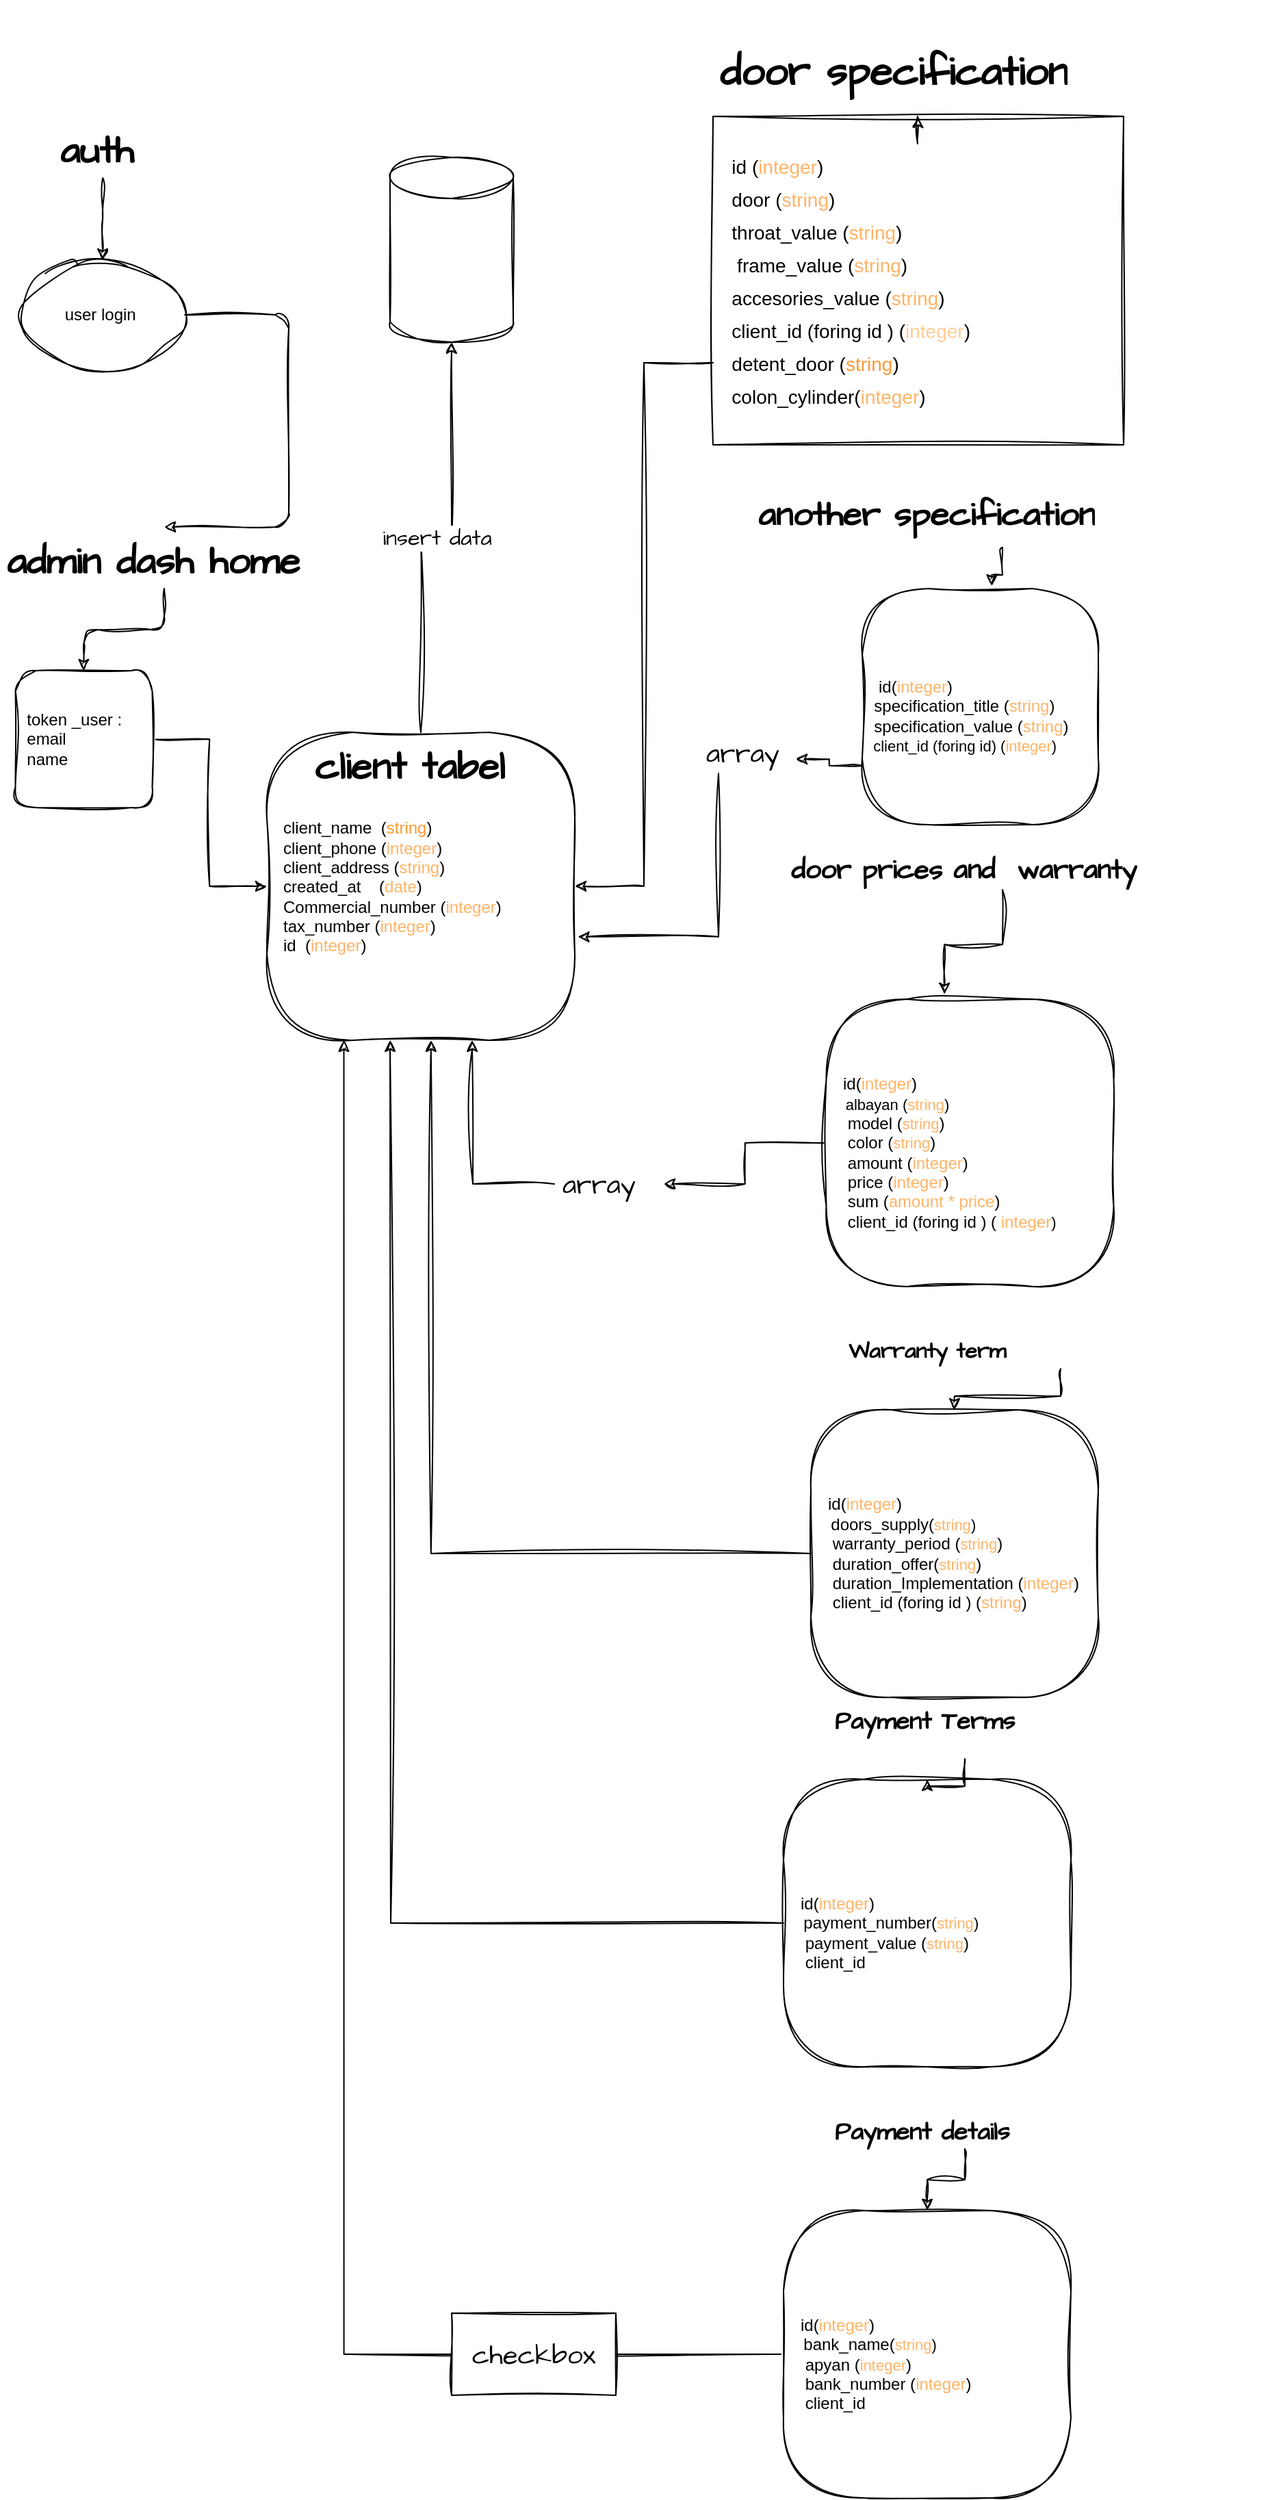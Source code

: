 <mxfile version="21.6.8" type="github">
  <diagram name="Page-1" id="sFfoceqI1ywxdXFWm-_H">
    <mxGraphModel dx="3960" dy="3380" grid="1" gridSize="15" guides="1" tooltips="1" connect="1" arrows="1" fold="1" page="1" pageScale="1" pageWidth="1700" pageHeight="1100" background="none" math="0" shadow="0">
      <root>
        <mxCell id="0" />
        <mxCell id="1" parent="0" />
        <mxCell id="EUZWt35lkv1LD6IBplJi-7" style="edgeStyle=orthogonalEdgeStyle;rounded=1;orthogonalLoop=1;jettySize=auto;html=1;labelBackgroundColor=none;fontColor=default;sketch=1;curveFitting=1;jiggle=2;entryX=0.5;entryY=0;entryDx=0;entryDy=0;" parent="1" source="EUZWt35lkv1LD6IBplJi-15" target="EUZWt35lkv1LD6IBplJi-12" edge="1">
          <mxGeometry relative="1" as="geometry">
            <mxPoint x="325" y="-640" as="targetPoint" />
          </mxGeometry>
        </mxCell>
        <mxCell id="EUZWt35lkv1LD6IBplJi-2" value="user login&amp;nbsp;" style="ellipse;whiteSpace=wrap;html=1;labelBackgroundColor=none;rounded=1;sketch=1;curveFitting=1;jiggle=2;" parent="1" vertex="1">
          <mxGeometry x="120" y="-810" width="120" height="80" as="geometry" />
        </mxCell>
        <mxCell id="EUZWt35lkv1LD6IBplJi-9" value="" style="edgeStyle=orthogonalEdgeStyle;rounded=1;orthogonalLoop=1;jettySize=auto;html=1;labelBackgroundColor=none;fontColor=default;sketch=1;curveFitting=1;jiggle=2;entryX=0.5;entryY=0;entryDx=0;entryDy=0;" parent="1" source="EUZWt35lkv1LD6IBplJi-2" target="EUZWt35lkv1LD6IBplJi-15" edge="1">
          <mxGeometry relative="1" as="geometry">
            <mxPoint x="315" y="-710" as="targetPoint" />
            <mxPoint x="325" y="-740" as="sourcePoint" />
            <Array as="points">
              <mxPoint x="316" y="-770" />
              <mxPoint x="316" y="-615" />
            </Array>
          </mxGeometry>
        </mxCell>
        <mxCell id="ghbjzDnoIVB0wGIXrf6Z-35" style="edgeStyle=orthogonalEdgeStyle;rounded=0;sketch=1;hachureGap=4;jiggle=2;curveFitting=1;orthogonalLoop=1;jettySize=auto;html=1;fontFamily=Architects Daughter;fontSource=https%3A%2F%2Ffonts.googleapis.com%2Fcss%3Ffamily%3DArchitects%2BDaughter;fontSize=16;" edge="1" parent="1" source="EUZWt35lkv1LD6IBplJi-12" target="EUZWt35lkv1LD6IBplJi-18">
          <mxGeometry relative="1" as="geometry" />
        </mxCell>
        <mxCell id="EUZWt35lkv1LD6IBplJi-12" value="&amp;nbsp; token _user :&lt;br&gt;&amp;nbsp; email&amp;nbsp;&amp;nbsp;&lt;br&gt;&amp;nbsp; name&amp;nbsp;" style="whiteSpace=wrap;html=1;aspect=fixed;rounded=1;glass=0;align=left;labelBackgroundColor=none;sketch=1;curveFitting=1;jiggle=2;" parent="1" vertex="1">
          <mxGeometry x="116.25" y="-510" width="100" height="100" as="geometry" />
        </mxCell>
        <mxCell id="EUZWt35lkv1LD6IBplJi-15" value="&lt;h1 style=&quot;border-color: var(--border-color); font-size: 28px;&quot;&gt;&lt;font style=&quot;border-color: var(--border-color);&quot;&gt;admin dash home&amp;nbsp;&lt;/font&gt;&lt;/h1&gt;&lt;h1 style=&quot;font-size: 28px;&quot;&gt;&lt;div style=&quot;border-color: var(--border-color);&quot;&gt;&lt;br style=&quot;border-color: var(--border-color); font-weight: 400;&quot;&gt;&lt;/div&gt;&lt;/h1&gt;&lt;p&gt;&lt;br&gt;&lt;/p&gt;" style="text;html=1;strokeColor=none;fillColor=none;spacing=5;spacingTop=-20;whiteSpace=wrap;overflow=hidden;rounded=0;fontSize=20;fontFamily=Architects Daughter;" parent="1" vertex="1">
          <mxGeometry x="105" y="-615" width="240" height="45" as="geometry" />
        </mxCell>
        <mxCell id="ghbjzDnoIVB0wGIXrf6Z-58" value="insert data" style="edgeStyle=orthogonalEdgeStyle;rounded=0;sketch=1;hachureGap=4;jiggle=2;curveFitting=1;orthogonalLoop=1;jettySize=auto;html=1;fontFamily=Architects Daughter;fontSource=https%3A%2F%2Ffonts.googleapis.com%2Fcss%3Ffamily%3DArchitects%2BDaughter;fontSize=16;" edge="1" parent="1" source="EUZWt35lkv1LD6IBplJi-18" target="ghbjzDnoIVB0wGIXrf6Z-56">
          <mxGeometry relative="1" as="geometry" />
        </mxCell>
        <mxCell id="EUZWt35lkv1LD6IBplJi-18" value="&amp;nbsp; &amp;nbsp;client_name&amp;nbsp; (&lt;font color=&quot;#ff9933&quot;&gt;string&lt;/font&gt;)&lt;br&gt;&amp;nbsp; &amp;nbsp;client_phone (&lt;font color=&quot;#ffb366&quot;&gt;integer&lt;/font&gt;)&lt;br&gt;&amp;nbsp; &amp;nbsp;client_address (&lt;font color=&quot;#ffb366&quot;&gt;string&lt;/font&gt;)&lt;br&gt;&amp;nbsp; &amp;nbsp;created_at&amp;nbsp; &amp;nbsp; (&lt;font color=&quot;#ffb366&quot;&gt;date&lt;/font&gt;)&amp;nbsp; &amp;nbsp; &amp;nbsp; &amp;nbsp; &amp;nbsp; &amp;nbsp; &amp;nbsp; &amp;nbsp; &amp;nbsp; &amp;nbsp; &amp;nbsp; &amp;nbsp; &amp;nbsp; &amp;nbsp; &amp;nbsp; &amp;nbsp; &amp;nbsp; &amp;nbsp; &amp;nbsp;Commercial_number (&lt;font color=&quot;#ffb366&quot;&gt;integer&lt;/font&gt;)&lt;br&gt;&amp;nbsp; &amp;nbsp;tax_number (&lt;font color=&quot;#ffb366&quot;&gt;integer&lt;/font&gt;)&lt;br&gt;&amp;nbsp; &amp;nbsp;id&amp;nbsp; (&lt;font color=&quot;#ffb366&quot;&gt;integer&lt;/font&gt;)" style="aspect=fixed;rounded=1;glass=0;align=left;labelBackgroundColor=none;sketch=1;curveFitting=1;jiggle=2;labelBorderColor=none;whiteSpace=wrap;html=1;fontStyle=0;horizontal=1;verticalAlign=middle;fontFamily=Helvetica;arcSize=28;" parent="1" vertex="1">
          <mxGeometry x="300" y="-465" width="225" height="225" as="geometry" />
        </mxCell>
        <mxCell id="EUZWt35lkv1LD6IBplJi-19" value="&lt;h1 style=&quot;font-size: 28px;&quot;&gt;client tabel&lt;/h1&gt;&lt;div&gt;&lt;br&gt;&lt;/div&gt;" style="text;html=1;strokeColor=none;fillColor=none;spacing=5;spacingTop=-20;whiteSpace=wrap;overflow=hidden;rounded=0;fontSize=20;fontFamily=Architects Daughter;" parent="1" vertex="1">
          <mxGeometry x="330" y="-465" width="150" height="45" as="geometry" />
        </mxCell>
        <mxCell id="ghbjzDnoIVB0wGIXrf6Z-7" style="edgeStyle=orthogonalEdgeStyle;rounded=0;sketch=1;hachureGap=4;jiggle=2;curveFitting=1;orthogonalLoop=1;jettySize=auto;html=1;entryX=0.5;entryY=0;entryDx=0;entryDy=0;fontFamily=Architects Daughter;fontSource=https%3A%2F%2Ffonts.googleapis.com%2Fcss%3Ffamily%3DArchitects%2BDaughter;fontSize=16;" edge="1" parent="1" source="ghbjzDnoIVB0wGIXrf6Z-6" target="EUZWt35lkv1LD6IBplJi-2">
          <mxGeometry relative="1" as="geometry" />
        </mxCell>
        <mxCell id="ghbjzDnoIVB0wGIXrf6Z-6" value="&lt;h1 style=&quot;font-size: 28px;&quot;&gt;&lt;font style=&quot;font-size: 28px;&quot;&gt;auth&amp;nbsp;&lt;/font&gt;&lt;/h1&gt;&lt;div style=&quot;font-size: 28px;&quot;&gt;&lt;br&gt;&lt;/div&gt;&lt;p&gt;&lt;br&gt;&lt;/p&gt;" style="text;html=1;strokeColor=none;fillColor=none;spacing=5;spacingTop=-20;whiteSpace=wrap;overflow=hidden;rounded=0;fontSize=20;fontFamily=Architects Daughter;" vertex="1" parent="1">
          <mxGeometry x="143.75" y="-915" width="72.5" height="45" as="geometry" />
        </mxCell>
        <mxCell id="ghbjzDnoIVB0wGIXrf6Z-15" style="edgeStyle=orthogonalEdgeStyle;rounded=0;sketch=1;hachureGap=4;jiggle=2;curveFitting=1;orthogonalLoop=1;jettySize=auto;html=1;exitX=0;exitY=0.75;exitDx=0;exitDy=0;entryX=1;entryY=0.5;entryDx=0;entryDy=0;fontFamily=Architects Daughter;fontSource=https%3A%2F%2Ffonts.googleapis.com%2Fcss%3Ffamily%3DArchitects%2BDaughter;fontSize=16;" edge="1" parent="1" source="ghbjzDnoIVB0wGIXrf6Z-9" target="EUZWt35lkv1LD6IBplJi-18">
          <mxGeometry relative="1" as="geometry" />
        </mxCell>
        <mxCell id="ghbjzDnoIVB0wGIXrf6Z-9" value="&lt;font face=&quot;Helvetica&quot; style=&quot;font-size: 14px;&quot;&gt;&lt;font style=&quot;font-size: 14px;&quot;&gt;&amp;nbsp; &lt;br&gt;&amp;nbsp; &amp;nbsp;id (&lt;font style=&quot;font-size: 14px;&quot; color=&quot;#ffb366&quot;&gt;integer&lt;/font&gt;)&lt;br&gt;&amp;nbsp; &amp;nbsp;door (&lt;font style=&quot;font-size: 14px;&quot; color=&quot;#ffb366&quot;&gt;string&lt;/font&gt;)&amp;nbsp;&lt;br&gt;&amp;nbsp; &amp;nbsp;throat_value (&lt;font style=&quot;font-size: 14px;&quot; color=&quot;#ffb366&quot;&gt;string&lt;/font&gt;)&lt;br&gt;&amp;nbsp; &amp;nbsp; frame_value (&lt;span style=&quot;color: rgb(255, 179, 102);&quot;&gt;string&lt;/span&gt;)&lt;br&gt;&amp;nbsp; &amp;nbsp;accesories_value (&lt;span style=&quot;color: rgb(255, 179, 102);&quot;&gt;string&lt;/span&gt;&lt;/font&gt;&lt;font style=&quot;font-size: 14px;&quot;&gt;)&lt;br&gt;&amp;nbsp; &amp;nbsp;client_id (foring id ) (&lt;font style=&quot;font-size: 14px;&quot; color=&quot;#ffcc99&quot;&gt;integer&lt;/font&gt;)&amp;nbsp;&lt;br&gt;&lt;/font&gt;&amp;nbsp; &amp;nbsp;detent_door (&lt;font style=&quot;border-color: var(--border-color); font-size: 14px;&quot; color=&quot;#ff9933&quot;&gt;string&lt;/font&gt;)&lt;br style=&quot;border-color: var(--border-color);&quot;&gt;&amp;nbsp; &amp;nbsp;colon_cylinder(&lt;font style=&quot;border-color: var(--border-color); font-size: 14px;&quot; color=&quot;#ffb366&quot;&gt;integer&lt;/font&gt;)&lt;br&gt;&lt;/font&gt;&lt;span style=&quot;background-color: initial; font-size: 19px;&quot;&gt;&amp;nbsp;&amp;nbsp;&lt;br&gt;&lt;/span&gt;" style="rounded=0;whiteSpace=wrap;html=1;sketch=1;hachureGap=4;jiggle=2;curveFitting=1;fontFamily=Architects Daughter;fontSource=https%3A%2F%2Ffonts.googleapis.com%2Fcss%3Ffamily%3DArchitects%2BDaughter;fontSize=20;align=left;" vertex="1" parent="1">
          <mxGeometry x="626" y="-915" width="300" height="240" as="geometry" />
        </mxCell>
        <mxCell id="ghbjzDnoIVB0wGIXrf6Z-12" style="edgeStyle=orthogonalEdgeStyle;rounded=0;sketch=1;hachureGap=4;jiggle=2;curveFitting=1;orthogonalLoop=1;jettySize=auto;html=1;entryX=0.5;entryY=0;entryDx=0;entryDy=0;fontFamily=Architects Daughter;fontSource=https%3A%2F%2Ffonts.googleapis.com%2Fcss%3Ffamily%3DArchitects%2BDaughter;fontSize=16;" edge="1" parent="1" source="ghbjzDnoIVB0wGIXrf6Z-11" target="ghbjzDnoIVB0wGIXrf6Z-9">
          <mxGeometry relative="1" as="geometry" />
        </mxCell>
        <mxCell id="ghbjzDnoIVB0wGIXrf6Z-11" value="&lt;h1 style=&quot;border-color: var(--border-color);&quot;&gt;&lt;font style=&quot;font-size: 30px;&quot;&gt;door specification&lt;/font&gt;&lt;br&gt;&lt;/h1&gt;" style="text;html=1;strokeColor=none;fillColor=none;spacing=5;spacingTop=-20;whiteSpace=wrap;overflow=hidden;rounded=0;fontSize=20;fontFamily=Architects Daughter;" vertex="1" parent="1">
          <mxGeometry x="626" y="-990" width="299" height="75" as="geometry" />
        </mxCell>
        <mxCell id="ghbjzDnoIVB0wGIXrf6Z-20" style="edgeStyle=orthogonalEdgeStyle;rounded=0;sketch=1;hachureGap=4;jiggle=2;curveFitting=1;orthogonalLoop=1;jettySize=auto;html=1;entryX=0.549;entryY=-0.011;entryDx=0;entryDy=0;entryPerimeter=0;fontFamily=Architects Daughter;fontSource=https%3A%2F%2Ffonts.googleapis.com%2Fcss%3Ffamily%3DArchitects%2BDaughter;fontSize=16;" edge="1" parent="1" source="ghbjzDnoIVB0wGIXrf6Z-16" target="ghbjzDnoIVB0wGIXrf6Z-19">
          <mxGeometry relative="1" as="geometry" />
        </mxCell>
        <mxCell id="ghbjzDnoIVB0wGIXrf6Z-16" value="&lt;h1 style=&quot;border-color: var(--border-color); font-size: 25px;&quot;&gt;&lt;span style=&quot;&quot;&gt;another&amp;nbsp;&lt;/span&gt;specification&lt;/h1&gt;" style="text;html=1;strokeColor=none;fillColor=none;spacing=5;spacingTop=-20;whiteSpace=wrap;overflow=hidden;rounded=0;fontSize=20;fontFamily=Architects Daughter;" vertex="1" parent="1">
          <mxGeometry x="653.75" y="-645" width="367.5" height="45" as="geometry" />
        </mxCell>
        <mxCell id="ghbjzDnoIVB0wGIXrf6Z-19" value="&lt;font style=&quot;font-size: 12px;&quot;&gt;&amp;nbsp;&amp;nbsp;&lt;br&gt;&amp;nbsp; &amp;nbsp;id(&lt;font style=&quot;font-size: 12px;&quot; color=&quot;#ffb366&quot;&gt;integer&lt;/font&gt;)&lt;br&gt;&amp;nbsp; specification_title (&lt;font style=&quot;font-size: 12px;&quot; color=&quot;#ffb366&quot;&gt;string&lt;/font&gt;)&amp;nbsp; &amp;nbsp;&lt;br&gt;&amp;nbsp; s&lt;span style=&quot;border-color: var(--border-color); background-color: initial;&quot;&gt;pecification_value (&lt;font color=&quot;#ffb366&quot;&gt;string&lt;/font&gt;)&amp;nbsp;&lt;br&gt;&lt;/span&gt;&lt;/font&gt;&lt;span style=&quot;font-size: 11px; background-color: initial;&quot;&gt;&amp;nbsp; client_id (foring id) (&lt;font style=&quot;&quot; color=&quot;#ffb366&quot;&gt;integer&lt;/font&gt;)&lt;br&gt;&lt;/span&gt;" style="aspect=fixed;rounded=1;glass=0;align=left;labelBackgroundColor=none;sketch=1;curveFitting=1;jiggle=2;labelBorderColor=none;whiteSpace=wrap;html=1;fontStyle=0;horizontal=1;verticalAlign=middle;fontFamily=Helvetica;arcSize=28;" vertex="1" parent="1">
          <mxGeometry x="735" y="-570" width="172.5" height="172.5" as="geometry" />
        </mxCell>
        <mxCell id="ghbjzDnoIVB0wGIXrf6Z-27" value="" style="edgeStyle=orthogonalEdgeStyle;rounded=0;sketch=1;hachureGap=4;jiggle=2;curveFitting=1;orthogonalLoop=1;jettySize=auto;html=1;exitX=0;exitY=0.75;exitDx=0;exitDy=0;entryX=0.997;entryY=0.654;entryDx=0;entryDy=0;entryPerimeter=0;fontFamily=Architects Daughter;fontSource=https%3A%2F%2Ffonts.googleapis.com%2Fcss%3Ffamily%3DArchitects%2BDaughter;fontSize=16;" edge="1" parent="1" source="ghbjzDnoIVB0wGIXrf6Z-19" target="ghbjzDnoIVB0wGIXrf6Z-21">
          <mxGeometry relative="1" as="geometry">
            <mxPoint x="1050" y="-274" as="sourcePoint" />
            <mxPoint x="854" y="-518" as="targetPoint" />
          </mxGeometry>
        </mxCell>
        <mxCell id="ghbjzDnoIVB0wGIXrf6Z-54" style="edgeStyle=orthogonalEdgeStyle;rounded=0;sketch=1;hachureGap=4;jiggle=2;curveFitting=1;orthogonalLoop=1;jettySize=auto;html=1;entryX=1.01;entryY=0.664;entryDx=0;entryDy=0;entryPerimeter=0;fontFamily=Architects Daughter;fontSource=https%3A%2F%2Ffonts.googleapis.com%2Fcss%3Ffamily%3DArchitects%2BDaughter;fontSize=16;" edge="1" parent="1" source="ghbjzDnoIVB0wGIXrf6Z-21" target="EUZWt35lkv1LD6IBplJi-18">
          <mxGeometry relative="1" as="geometry">
            <Array as="points">
              <mxPoint x="630" y="-316" />
            </Array>
          </mxGeometry>
        </mxCell>
        <mxCell id="ghbjzDnoIVB0wGIXrf6Z-21" value="array" style="text;strokeColor=none;fillColor=none;align=left;verticalAlign=middle;spacingLeft=4;spacingRight=4;overflow=hidden;points=[[0,0.5],[1,0.5]];portConstraint=eastwest;rotatable=0;whiteSpace=wrap;html=1;fontSize=20;fontFamily=Architects Daughter;" vertex="1" parent="1">
          <mxGeometry x="615" y="-465" width="71.75" height="30" as="geometry" />
        </mxCell>
        <mxCell id="ghbjzDnoIVB0wGIXrf6Z-32" style="edgeStyle=orthogonalEdgeStyle;rounded=0;sketch=1;hachureGap=4;jiggle=2;curveFitting=1;orthogonalLoop=1;jettySize=auto;html=1;fontFamily=Architects Daughter;fontSource=https%3A%2F%2Ffonts.googleapis.com%2Fcss%3Ffamily%3DArchitects%2BDaughter;fontSize=16;" edge="1" parent="1" source="ghbjzDnoIVB0wGIXrf6Z-28" target="ghbjzDnoIVB0wGIXrf6Z-33">
          <mxGeometry relative="1" as="geometry">
            <mxPoint x="750" y="-90" as="targetPoint" />
          </mxGeometry>
        </mxCell>
        <mxCell id="ghbjzDnoIVB0wGIXrf6Z-28" value="&lt;font style=&quot;font-size: 12px;&quot;&gt;&amp;nbsp;&amp;nbsp;&lt;br&gt;&amp;nbsp; &amp;nbsp;id(&lt;font style=&quot;font-size: 12px;&quot; color=&quot;#ffb366&quot;&gt;integer&lt;/font&gt;)&lt;br&gt;&lt;/font&gt;&lt;span style=&quot;font-size: 11px; font-family: &amp;quot;Architects Daughter&amp;quot;; background-color: initial;&quot;&gt;&amp;nbsp; &lt;/span&gt;&lt;span style=&quot;font-size: 11px; background-color: initial;&quot;&gt;&amp;nbsp;albayan (&lt;font color=&quot;#ffb366&quot;&gt;string&lt;/font&gt;)&lt;br&gt;&lt;/span&gt;&amp;nbsp; &amp;nbsp; model (&lt;span style=&quot;color: rgb(255, 179, 102); font-size: 11px;&quot;&gt;string&lt;/span&gt;)&amp;nbsp;&lt;br&gt;&amp;nbsp; &amp;nbsp; color (&lt;span style=&quot;color: rgb(255, 179, 102); font-size: 11px;&quot;&gt;string&lt;/span&gt;)&lt;br&gt;&amp;nbsp; &amp;nbsp; amount (&lt;span style=&quot;color: rgb(255, 179, 102);&quot;&gt;integer&lt;/span&gt;)&lt;br&gt;&amp;nbsp; &amp;nbsp; price (&lt;span style=&quot;color: rgb(255, 179, 102);&quot;&gt;integer&lt;/span&gt;)&lt;br&gt;&amp;nbsp; &amp;nbsp; sum (&lt;font color=&quot;#ffb366&quot;&gt;amount * price&lt;/font&gt;)&amp;nbsp;&lt;br&gt;&amp;nbsp; &amp;nbsp; client_id (foring id ) (&amp;nbsp;&lt;span style=&quot;color: rgb(255, 179, 102);&quot;&gt;integer&lt;/span&gt;&lt;span style=&quot;font-size: 11px; background-color: initial;&quot;&gt;)&lt;br&gt;&lt;/span&gt;" style="aspect=fixed;rounded=1;glass=0;align=left;labelBackgroundColor=none;sketch=1;curveFitting=1;jiggle=2;labelBorderColor=none;whiteSpace=wrap;html=1;fontStyle=0;horizontal=1;verticalAlign=middle;fontFamily=Helvetica;arcSize=28;" vertex="1" parent="1">
          <mxGeometry x="708.75" y="-270" width="210" height="210" as="geometry" />
        </mxCell>
        <mxCell id="ghbjzDnoIVB0wGIXrf6Z-31" style="edgeStyle=orthogonalEdgeStyle;rounded=0;sketch=1;hachureGap=4;jiggle=2;curveFitting=1;orthogonalLoop=1;jettySize=auto;html=1;entryX=0.411;entryY=-0.017;entryDx=0;entryDy=0;entryPerimeter=0;fontFamily=Architects Daughter;fontSource=https%3A%2F%2Ffonts.googleapis.com%2Fcss%3Ffamily%3DArchitects%2BDaughter;fontSize=16;" edge="1" parent="1" source="ghbjzDnoIVB0wGIXrf6Z-30" target="ghbjzDnoIVB0wGIXrf6Z-28">
          <mxGeometry relative="1" as="geometry" />
        </mxCell>
        <mxCell id="ghbjzDnoIVB0wGIXrf6Z-30" value="&lt;h1 style=&quot;border-color: var(--border-color);&quot;&gt;&lt;font style=&quot;font-size: 20px;&quot;&gt;door prices and&amp;nbsp; warranty&lt;/font&gt;&lt;/h1&gt;" style="text;html=1;strokeColor=none;fillColor=none;spacing=5;spacingTop=-20;whiteSpace=wrap;overflow=hidden;rounded=0;fontSize=20;fontFamily=Architects Daughter;" vertex="1" parent="1">
          <mxGeometry x="677.5" y="-410" width="320" height="60" as="geometry" />
        </mxCell>
        <mxCell id="ghbjzDnoIVB0wGIXrf6Z-37" style="edgeStyle=orthogonalEdgeStyle;rounded=0;sketch=1;hachureGap=4;jiggle=2;curveFitting=1;orthogonalLoop=1;jettySize=auto;html=1;fontFamily=Architects Daughter;fontSource=https%3A%2F%2Ffonts.googleapis.com%2Fcss%3Ffamily%3DArchitects%2BDaughter;fontSize=16;" edge="1" parent="1" source="ghbjzDnoIVB0wGIXrf6Z-33">
          <mxGeometry relative="1" as="geometry">
            <mxPoint x="450" y="-240" as="targetPoint" />
          </mxGeometry>
        </mxCell>
        <mxCell id="ghbjzDnoIVB0wGIXrf6Z-33" value="array" style="text;strokeColor=none;fillColor=none;align=left;verticalAlign=middle;spacingLeft=4;spacingRight=4;overflow=hidden;points=[[0,0.5],[1,0.5]];portConstraint=eastwest;rotatable=0;whiteSpace=wrap;html=1;fontSize=20;fontFamily=Architects Daughter;" vertex="1" parent="1">
          <mxGeometry x="510" y="-150" width="80" height="30" as="geometry" />
        </mxCell>
        <mxCell id="ghbjzDnoIVB0wGIXrf6Z-42" style="edgeStyle=orthogonalEdgeStyle;rounded=0;sketch=1;hachureGap=4;jiggle=2;curveFitting=1;orthogonalLoop=1;jettySize=auto;html=1;entryX=0.533;entryY=1;entryDx=0;entryDy=0;entryPerimeter=0;fontFamily=Architects Daughter;fontSource=https%3A%2F%2Ffonts.googleapis.com%2Fcss%3Ffamily%3DArchitects%2BDaughter;fontSize=16;" edge="1" parent="1" source="ghbjzDnoIVB0wGIXrf6Z-38" target="EUZWt35lkv1LD6IBplJi-18">
          <mxGeometry relative="1" as="geometry" />
        </mxCell>
        <mxCell id="ghbjzDnoIVB0wGIXrf6Z-38" value="&lt;font style=&quot;font-size: 12px;&quot;&gt;&amp;nbsp;&amp;nbsp;&lt;br&gt;&amp;nbsp; &amp;nbsp;id(&lt;font style=&quot;font-size: 12px;&quot; color=&quot;#ffb366&quot;&gt;integer&lt;/font&gt;)&lt;br&gt;&lt;/font&gt;&lt;span style=&quot;font-size: 11px; font-family: &amp;quot;Architects Daughter&amp;quot;; background-color: initial;&quot;&gt;&amp;nbsp; &lt;/span&gt;&lt;span style=&quot;background-color: initial;&quot;&gt;&amp;nbsp;doors_supply(&lt;font style=&quot;font-size: 11px;&quot; color=&quot;#ffb366&quot;&gt;string&lt;/font&gt;&lt;span style=&quot;font-size: 11px;&quot;&gt;)&lt;/span&gt;&lt;br&gt;&lt;/span&gt;&amp;nbsp; &amp;nbsp; warranty_period (&lt;span style=&quot;color: rgb(255, 179, 102); font-size: 11px;&quot;&gt;string&lt;/span&gt;)&amp;nbsp;&lt;br&gt;&amp;nbsp; &amp;nbsp; duration_offer(&lt;span style=&quot;color: rgb(255, 179, 102); font-size: 11px;&quot;&gt;string&lt;/span&gt;)&lt;br&gt;&amp;nbsp; &amp;nbsp; duration_Implementation (&lt;span style=&quot;color: rgb(255, 179, 102);&quot;&gt;integer&lt;/span&gt;)&lt;br&gt;&amp;nbsp; &amp;nbsp; client_id (foring id ) (&lt;font color=&quot;#ffb366&quot;&gt;string&lt;/font&gt;)&lt;br&gt;&amp;nbsp; &amp;nbsp;&lt;span style=&quot;font-size: 11px; background-color: initial;&quot;&gt;&lt;br&gt;&lt;/span&gt;" style="aspect=fixed;rounded=1;glass=0;align=left;labelBackgroundColor=none;sketch=1;curveFitting=1;jiggle=2;labelBorderColor=none;whiteSpace=wrap;html=1;fontStyle=0;horizontal=1;verticalAlign=middle;fontFamily=Helvetica;arcSize=28;" vertex="1" parent="1">
          <mxGeometry x="697.5" y="30" width="210" height="210" as="geometry" />
        </mxCell>
        <mxCell id="ghbjzDnoIVB0wGIXrf6Z-41" style="edgeStyle=orthogonalEdgeStyle;rounded=0;sketch=1;hachureGap=4;jiggle=2;curveFitting=1;orthogonalLoop=1;jettySize=auto;html=1;entryX=0.5;entryY=0;entryDx=0;entryDy=0;fontFamily=Architects Daughter;fontSource=https%3A%2F%2Ffonts.googleapis.com%2Fcss%3Ffamily%3DArchitects%2BDaughter;fontSize=16;" edge="1" parent="1" source="ghbjzDnoIVB0wGIXrf6Z-39" target="ghbjzDnoIVB0wGIXrf6Z-38">
          <mxGeometry relative="1" as="geometry" />
        </mxCell>
        <mxCell id="ghbjzDnoIVB0wGIXrf6Z-39" value="&lt;h1 style=&quot;border-color: var(--border-color);&quot;&gt;&lt;font style=&quot;font-size: 16px;&quot;&gt;Warranty term&amp;nbsp;&lt;/font&gt;&lt;br&gt;&lt;/h1&gt;" style="text;html=1;strokeColor=none;fillColor=none;spacing=5;spacingTop=-20;whiteSpace=wrap;overflow=hidden;rounded=0;fontSize=20;fontFamily=Architects Daughter;" vertex="1" parent="1">
          <mxGeometry x="720" y="-60" width="320" height="60" as="geometry" />
        </mxCell>
        <mxCell id="ghbjzDnoIVB0wGIXrf6Z-47" style="edgeStyle=orthogonalEdgeStyle;rounded=0;sketch=1;hachureGap=4;jiggle=2;curveFitting=1;orthogonalLoop=1;jettySize=auto;html=1;fontFamily=Architects Daughter;fontSource=https%3A%2F%2Ffonts.googleapis.com%2Fcss%3Ffamily%3DArchitects%2BDaughter;fontSize=16;" edge="1" parent="1" source="ghbjzDnoIVB0wGIXrf6Z-43">
          <mxGeometry relative="1" as="geometry">
            <mxPoint x="390" y="-240" as="targetPoint" />
          </mxGeometry>
        </mxCell>
        <mxCell id="ghbjzDnoIVB0wGIXrf6Z-43" value="&lt;font style=&quot;font-size: 12px;&quot;&gt;&amp;nbsp;&amp;nbsp;&lt;br&gt;&amp;nbsp; &amp;nbsp;id(&lt;font style=&quot;font-size: 12px;&quot; color=&quot;#ffb366&quot;&gt;integer&lt;/font&gt;)&lt;br&gt;&lt;/font&gt;&lt;span style=&quot;font-size: 11px; font-family: &amp;quot;Architects Daughter&amp;quot;; background-color: initial;&quot;&gt;&amp;nbsp; &lt;/span&gt;&lt;span style=&quot;background-color: initial;&quot;&gt;&amp;nbsp;payment_number(&lt;font style=&quot;font-size: 11px;&quot; color=&quot;#ffb366&quot;&gt;string&lt;/font&gt;&lt;span style=&quot;font-size: 11px;&quot;&gt;)&lt;/span&gt;&lt;br&gt;&lt;/span&gt;&amp;nbsp; &amp;nbsp; payment_value (&lt;span style=&quot;color: rgb(255, 179, 102); font-size: 11px;&quot;&gt;string&lt;/span&gt;)&amp;nbsp;&lt;br&gt;&amp;nbsp; &amp;nbsp; client_id&amp;nbsp;&lt;span style=&quot;font-size: 11px; background-color: initial;&quot;&gt;&lt;br&gt;&lt;/span&gt;" style="aspect=fixed;rounded=1;glass=0;align=left;labelBackgroundColor=none;sketch=1;curveFitting=1;jiggle=2;labelBorderColor=none;whiteSpace=wrap;html=1;fontStyle=0;horizontal=1;verticalAlign=middle;fontFamily=Helvetica;arcSize=28;" vertex="1" parent="1">
          <mxGeometry x="677.5" y="300" width="210" height="210" as="geometry" />
        </mxCell>
        <mxCell id="ghbjzDnoIVB0wGIXrf6Z-46" style="edgeStyle=orthogonalEdgeStyle;rounded=0;sketch=1;hachureGap=4;jiggle=2;curveFitting=1;orthogonalLoop=1;jettySize=auto;html=1;fontFamily=Architects Daughter;fontSource=https%3A%2F%2Ffonts.googleapis.com%2Fcss%3Ffamily%3DArchitects%2BDaughter;fontSize=16;" edge="1" parent="1" source="ghbjzDnoIVB0wGIXrf6Z-45" target="ghbjzDnoIVB0wGIXrf6Z-43">
          <mxGeometry relative="1" as="geometry" />
        </mxCell>
        <mxCell id="ghbjzDnoIVB0wGIXrf6Z-45" value="Payment Terms" style="text;whiteSpace=wrap;fontSize=18;fontFamily=Architects Daughter;fontStyle=1" vertex="1" parent="1">
          <mxGeometry x="712.5" y="240" width="195" height="45" as="geometry" />
        </mxCell>
        <mxCell id="ghbjzDnoIVB0wGIXrf6Z-52" style="edgeStyle=orthogonalEdgeStyle;rounded=0;sketch=1;hachureGap=4;jiggle=2;curveFitting=1;orthogonalLoop=1;jettySize=auto;html=1;fontFamily=Architects Daughter;fontSource=https%3A%2F%2Ffonts.googleapis.com%2Fcss%3Ffamily%3DArchitects%2BDaughter;fontSize=16;" edge="1" parent="1" source="ghbjzDnoIVB0wGIXrf6Z-48" target="ghbjzDnoIVB0wGIXrf6Z-49">
          <mxGeometry relative="1" as="geometry" />
        </mxCell>
        <mxCell id="ghbjzDnoIVB0wGIXrf6Z-48" value="Payment details" style="text;whiteSpace=wrap;fontSize=18;fontFamily=Architects Daughter;fontStyle=1" vertex="1" parent="1">
          <mxGeometry x="712.5" y="540" width="195" height="30" as="geometry" />
        </mxCell>
        <mxCell id="ghbjzDnoIVB0wGIXrf6Z-53" style="edgeStyle=orthogonalEdgeStyle;rounded=0;sketch=1;hachureGap=4;jiggle=2;curveFitting=1;orthogonalLoop=1;jettySize=auto;html=1;fontFamily=Architects Daughter;fontSource=https%3A%2F%2Ffonts.googleapis.com%2Fcss%3Ffamily%3DArchitects%2BDaughter;fontSize=16;entryX=0.25;entryY=1;entryDx=0;entryDy=0;" edge="1" parent="1" source="ghbjzDnoIVB0wGIXrf6Z-49" target="EUZWt35lkv1LD6IBplJi-18">
          <mxGeometry relative="1" as="geometry">
            <mxPoint x="255" y="135" as="targetPoint" />
          </mxGeometry>
        </mxCell>
        <mxCell id="ghbjzDnoIVB0wGIXrf6Z-49" value="&lt;font style=&quot;font-size: 12px;&quot;&gt;&amp;nbsp;&amp;nbsp;&lt;br&gt;&amp;nbsp; &amp;nbsp;id(&lt;font style=&quot;font-size: 12px;&quot; color=&quot;#ffb366&quot;&gt;integer&lt;/font&gt;)&lt;br&gt;&lt;/font&gt;&lt;span style=&quot;font-size: 11px; font-family: &amp;quot;Architects Daughter&amp;quot;; background-color: initial;&quot;&gt;&amp;nbsp; &lt;/span&gt;&lt;span style=&quot;background-color: initial;&quot;&gt;&amp;nbsp;bank_name(&lt;font style=&quot;font-size: 11px;&quot; color=&quot;#ffb366&quot;&gt;string&lt;/font&gt;&lt;span style=&quot;font-size: 11px;&quot;&gt;)&lt;/span&gt;&lt;br&gt;&lt;/span&gt;&amp;nbsp; &amp;nbsp; apyan (&lt;span style=&quot;color: rgb(255, 179, 102); font-size: 11px;&quot;&gt;integer&lt;/span&gt;)&amp;nbsp;&lt;br&gt;&amp;nbsp; &amp;nbsp; bank_number (&lt;font color=&quot;#ffb366&quot;&gt;integer&lt;/font&gt;)&lt;br&gt;&amp;nbsp; &amp;nbsp; client_id&amp;nbsp;&lt;span style=&quot;font-size: 11px; background-color: initial;&quot;&gt;&lt;br&gt;&lt;/span&gt;" style="aspect=fixed;rounded=1;glass=0;align=left;labelBackgroundColor=none;sketch=1;curveFitting=1;jiggle=2;labelBorderColor=none;whiteSpace=wrap;html=1;fontStyle=0;horizontal=1;verticalAlign=middle;fontFamily=Helvetica;arcSize=28;" vertex="1" parent="1">
          <mxGeometry x="677.5" y="615" width="210" height="210" as="geometry" />
        </mxCell>
        <mxCell id="ghbjzDnoIVB0wGIXrf6Z-55" value="checkbox" style="whiteSpace=wrap;html=1;sketch=1;hachureGap=4;jiggle=2;curveFitting=1;fontFamily=Architects Daughter;fontSource=https%3A%2F%2Ffonts.googleapis.com%2Fcss%3Ffamily%3DArchitects%2BDaughter;fontSize=20;" vertex="1" parent="1">
          <mxGeometry x="435" y="690" width="120" height="60" as="geometry" />
        </mxCell>
        <mxCell id="ghbjzDnoIVB0wGIXrf6Z-56" value="" style="shape=cylinder3;whiteSpace=wrap;html=1;boundedLbl=1;backgroundOutline=1;size=15;sketch=1;hachureGap=4;jiggle=2;curveFitting=1;fontFamily=Architects Daughter;fontSource=https%3A%2F%2Ffonts.googleapis.com%2Fcss%3Ffamily%3DArchitects%2BDaughter;fontSize=20;" vertex="1" parent="1">
          <mxGeometry x="390" y="-885" width="90" height="135" as="geometry" />
        </mxCell>
      </root>
    </mxGraphModel>
  </diagram>
</mxfile>
